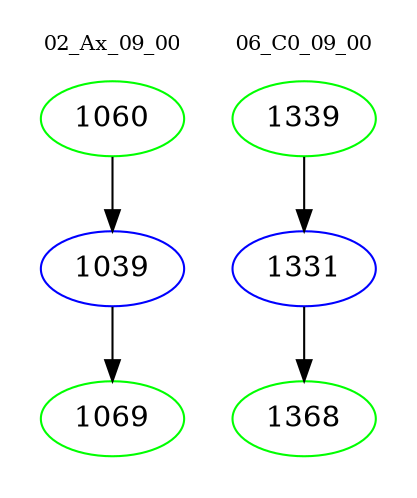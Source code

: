 digraph{
subgraph cluster_0 {
color = white
label = "02_Ax_09_00";
fontsize=10;
T0_1060 [label="1060", color="green"]
T0_1060 -> T0_1039 [color="black"]
T0_1039 [label="1039", color="blue"]
T0_1039 -> T0_1069 [color="black"]
T0_1069 [label="1069", color="green"]
}
subgraph cluster_1 {
color = white
label = "06_C0_09_00";
fontsize=10;
T1_1339 [label="1339", color="green"]
T1_1339 -> T1_1331 [color="black"]
T1_1331 [label="1331", color="blue"]
T1_1331 -> T1_1368 [color="black"]
T1_1368 [label="1368", color="green"]
}
}
